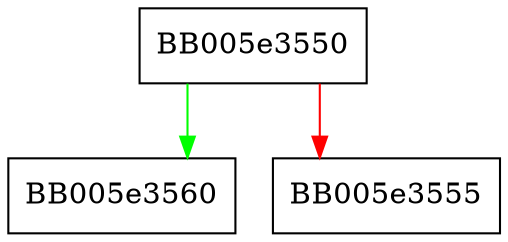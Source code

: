 digraph OSSL_HTTP_REQ_CTX_get_resp_len {
  node [shape="box"];
  graph [splines=ortho];
  BB005e3550 -> BB005e3560 [color="green"];
  BB005e3550 -> BB005e3555 [color="red"];
}